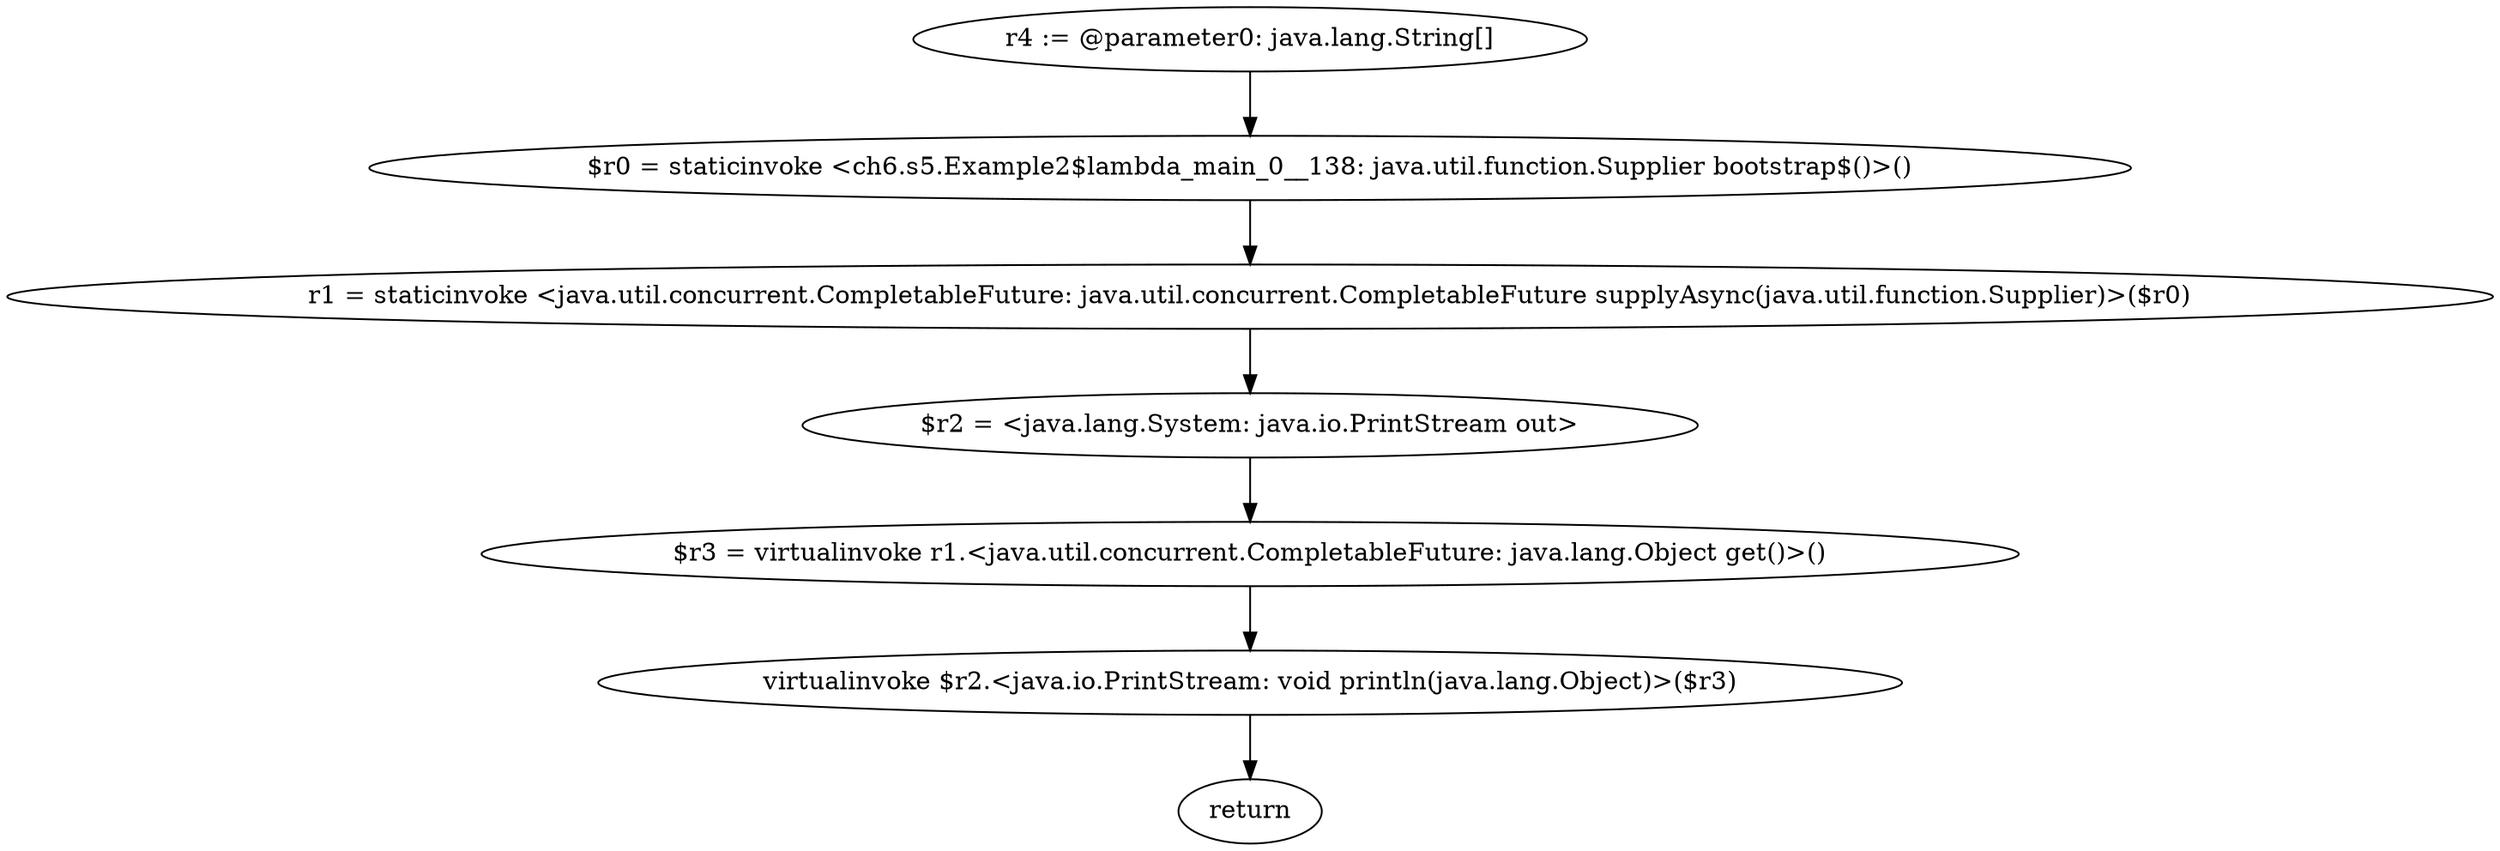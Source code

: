 digraph "unitGraph" {
    "r4 := @parameter0: java.lang.String[]"
    "$r0 = staticinvoke <ch6.s5.Example2$lambda_main_0__138: java.util.function.Supplier bootstrap$()>()"
    "r1 = staticinvoke <java.util.concurrent.CompletableFuture: java.util.concurrent.CompletableFuture supplyAsync(java.util.function.Supplier)>($r0)"
    "$r2 = <java.lang.System: java.io.PrintStream out>"
    "$r3 = virtualinvoke r1.<java.util.concurrent.CompletableFuture: java.lang.Object get()>()"
    "virtualinvoke $r2.<java.io.PrintStream: void println(java.lang.Object)>($r3)"
    "return"
    "r4 := @parameter0: java.lang.String[]"->"$r0 = staticinvoke <ch6.s5.Example2$lambda_main_0__138: java.util.function.Supplier bootstrap$()>()";
    "$r0 = staticinvoke <ch6.s5.Example2$lambda_main_0__138: java.util.function.Supplier bootstrap$()>()"->"r1 = staticinvoke <java.util.concurrent.CompletableFuture: java.util.concurrent.CompletableFuture supplyAsync(java.util.function.Supplier)>($r0)";
    "r1 = staticinvoke <java.util.concurrent.CompletableFuture: java.util.concurrent.CompletableFuture supplyAsync(java.util.function.Supplier)>($r0)"->"$r2 = <java.lang.System: java.io.PrintStream out>";
    "$r2 = <java.lang.System: java.io.PrintStream out>"->"$r3 = virtualinvoke r1.<java.util.concurrent.CompletableFuture: java.lang.Object get()>()";
    "$r3 = virtualinvoke r1.<java.util.concurrent.CompletableFuture: java.lang.Object get()>()"->"virtualinvoke $r2.<java.io.PrintStream: void println(java.lang.Object)>($r3)";
    "virtualinvoke $r2.<java.io.PrintStream: void println(java.lang.Object)>($r3)"->"return";
}
